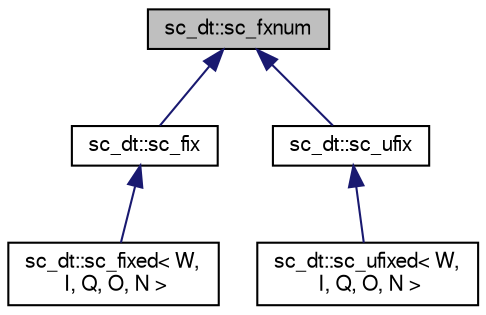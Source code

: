 digraph "sc_dt::sc_fxnum"
{
  edge [fontname="FreeSans",fontsize="10",labelfontname="FreeSans",labelfontsize="10"];
  node [fontname="FreeSans",fontsize="10",shape=record];
  Node0 [label="sc_dt::sc_fxnum",height=0.2,width=0.4,color="black", fillcolor="grey75", style="filled", fontcolor="black"];
  Node0 -> Node1 [dir="back",color="midnightblue",fontsize="10",style="solid",fontname="FreeSans"];
  Node1 [label="sc_dt::sc_fix",height=0.2,width=0.4,color="black", fillcolor="white", style="filled",URL="$a01508.html"];
  Node1 -> Node2 [dir="back",color="midnightblue",fontsize="10",style="solid",fontname="FreeSans"];
  Node2 [label="sc_dt::sc_fixed\< W,\l I, Q, O, N \>",height=0.2,width=0.4,color="black", fillcolor="white", style="filled",URL="$a01516.html"];
  Node0 -> Node3 [dir="back",color="midnightblue",fontsize="10",style="solid",fontname="FreeSans"];
  Node3 [label="sc_dt::sc_ufix",height=0.2,width=0.4,color="black", fillcolor="white", style="filled",URL="$a01596.html"];
  Node3 -> Node4 [dir="back",color="midnightblue",fontsize="10",style="solid",fontname="FreeSans"];
  Node4 [label="sc_dt::sc_ufixed\< W,\l I, Q, O, N \>",height=0.2,width=0.4,color="black", fillcolor="white", style="filled",URL="$a01604.html"];
}
